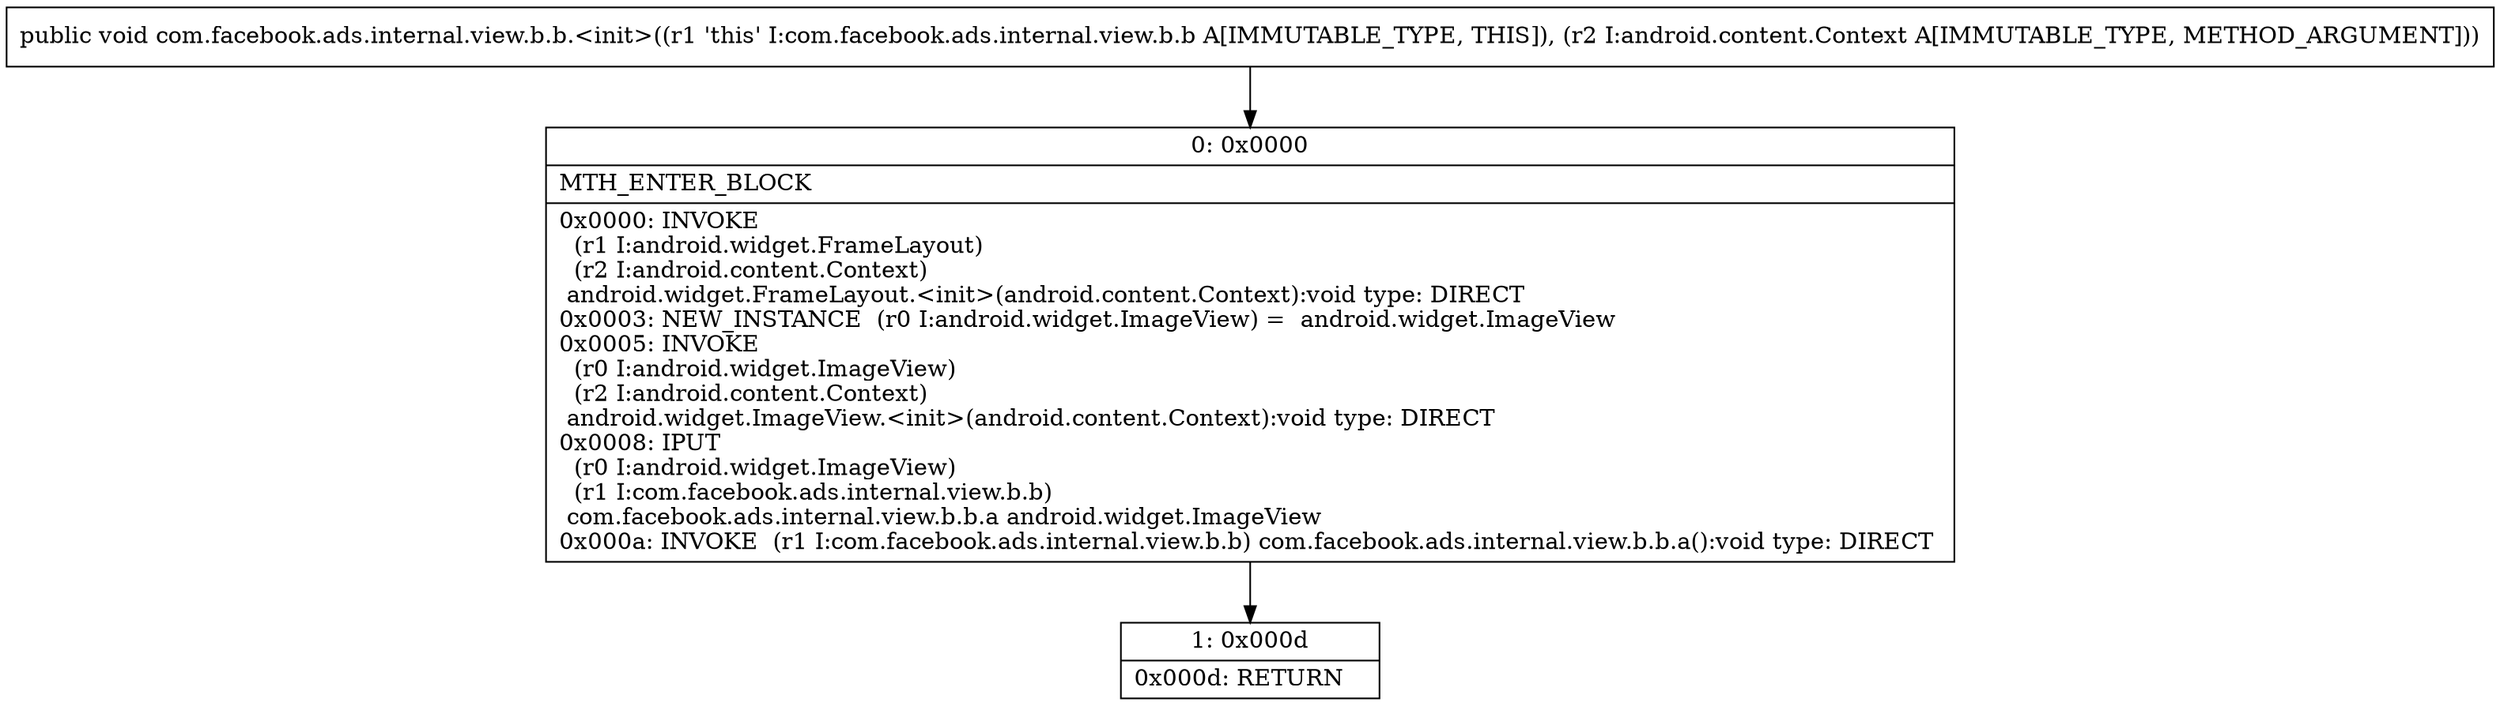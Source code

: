 digraph "CFG forcom.facebook.ads.internal.view.b.b.\<init\>(Landroid\/content\/Context;)V" {
Node_0 [shape=record,label="{0\:\ 0x0000|MTH_ENTER_BLOCK\l|0x0000: INVOKE  \l  (r1 I:android.widget.FrameLayout)\l  (r2 I:android.content.Context)\l android.widget.FrameLayout.\<init\>(android.content.Context):void type: DIRECT \l0x0003: NEW_INSTANCE  (r0 I:android.widget.ImageView) =  android.widget.ImageView \l0x0005: INVOKE  \l  (r0 I:android.widget.ImageView)\l  (r2 I:android.content.Context)\l android.widget.ImageView.\<init\>(android.content.Context):void type: DIRECT \l0x0008: IPUT  \l  (r0 I:android.widget.ImageView)\l  (r1 I:com.facebook.ads.internal.view.b.b)\l com.facebook.ads.internal.view.b.b.a android.widget.ImageView \l0x000a: INVOKE  (r1 I:com.facebook.ads.internal.view.b.b) com.facebook.ads.internal.view.b.b.a():void type: DIRECT \l}"];
Node_1 [shape=record,label="{1\:\ 0x000d|0x000d: RETURN   \l}"];
MethodNode[shape=record,label="{public void com.facebook.ads.internal.view.b.b.\<init\>((r1 'this' I:com.facebook.ads.internal.view.b.b A[IMMUTABLE_TYPE, THIS]), (r2 I:android.content.Context A[IMMUTABLE_TYPE, METHOD_ARGUMENT])) }"];
MethodNode -> Node_0;
Node_0 -> Node_1;
}

